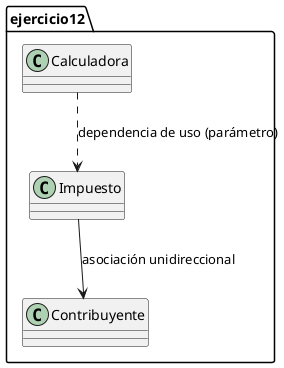 @startuml
package ejercicio12 {
 class Calculadora
 class Impuesto
 class Contribuyente
 Calculadora ..> Impuesto : dependencia de uso (parámetro)
 Impuesto --> Contribuyente : asociación unidireccional
}
@enduml

